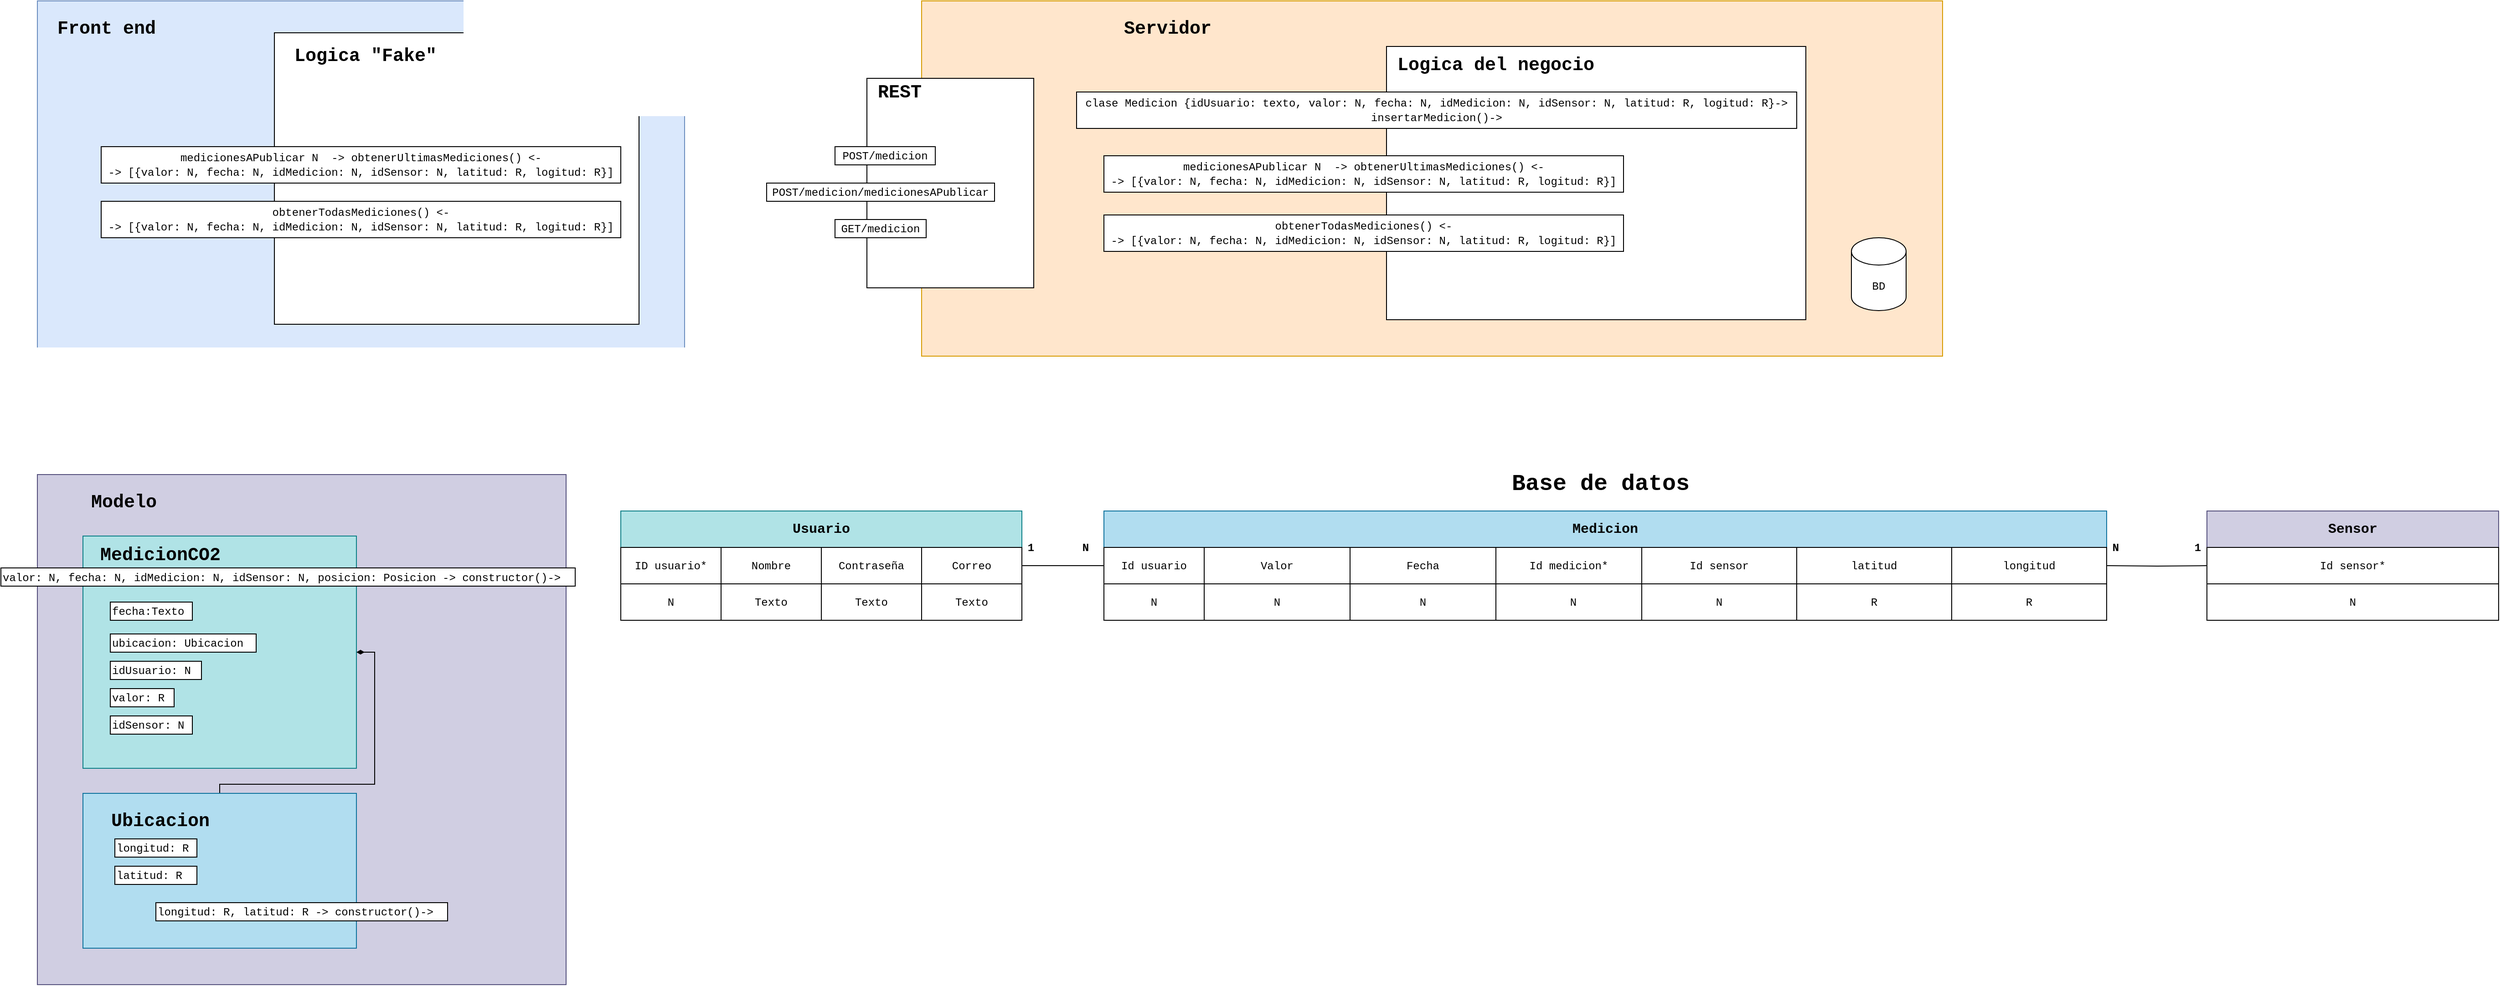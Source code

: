 <mxfile version="15.4.0" type="device"><diagram id="OW5cf0-zSIjtsw88T6Mg" name="Página-1"><mxGraphModel dx="3716" dy="1174" grid="1" gridSize="10" guides="1" tooltips="1" connect="1" arrows="1" fold="1" page="1" pageScale="1" pageWidth="827" pageHeight="1169" math="0" shadow="0"><root><mxCell id="0"/><mxCell id="1" parent="0"/><mxCell id="uVt2Xz3lkz9LZpiOyM_X-1" value="" style="rounded=0;whiteSpace=wrap;html=1;fillColor=#ffe6cc;strokeColor=#d79b00;" parent="1" vertex="1"><mxGeometry x="-630" y="80" width="1120" height="390" as="geometry"/></mxCell><mxCell id="uVt2Xz3lkz9LZpiOyM_X-2" value="" style="rounded=0;whiteSpace=wrap;html=1;autosize=1;" parent="1" vertex="1"><mxGeometry x="-120" y="130" width="460" height="300" as="geometry"/></mxCell><mxCell id="uVt2Xz3lkz9LZpiOyM_X-4" value="&lt;font face=&quot;Courier New&quot; style=&quot;font-size: 20px&quot;&gt;&lt;b&gt;Servidor&lt;/b&gt;&lt;/font&gt;" style="text;html=1;strokeColor=none;fillColor=none;align=left;verticalAlign=middle;whiteSpace=wrap;rounded=0;" parent="1" vertex="1"><mxGeometry x="-410" y="100" width="100" height="20" as="geometry"/></mxCell><mxCell id="uVt2Xz3lkz9LZpiOyM_X-5" value="&lt;font face=&quot;Courier New&quot;&gt;BD&lt;/font&gt;" style="shape=cylinder3;whiteSpace=wrap;html=1;boundedLbl=1;backgroundOutline=1;size=15;" parent="1" vertex="1"><mxGeometry x="390" y="340" width="60" height="80" as="geometry"/></mxCell><mxCell id="uVt2Xz3lkz9LZpiOyM_X-12" value="" style="rounded=0;whiteSpace=wrap;html=1;" parent="1" vertex="1"><mxGeometry x="-850" y="640" width="330" height="120" as="geometry"/></mxCell><mxCell id="uVt2Xz3lkz9LZpiOyM_X-13" value="&lt;font face=&quot;Courier New&quot; style=&quot;font-size: 15px&quot;&gt;&lt;b&gt;Usuario&lt;/b&gt;&lt;/font&gt;" style="rounded=0;whiteSpace=wrap;html=1;fillColor=#b0e3e6;strokeColor=#0e8088;" parent="1" vertex="1"><mxGeometry x="-960" y="640" width="440" height="40" as="geometry"/></mxCell><mxCell id="uVt2Xz3lkz9LZpiOyM_X-14" value="&lt;font face=&quot;Courier New&quot;&gt;Correo&lt;/font&gt;" style="rounded=0;whiteSpace=wrap;html=1;" parent="1" vertex="1"><mxGeometry x="-630" y="680" width="110" height="40" as="geometry"/></mxCell><mxCell id="uVt2Xz3lkz9LZpiOyM_X-15" value="&lt;font face=&quot;Courier New&quot;&gt;Contraseña&lt;/font&gt;" style="rounded=0;whiteSpace=wrap;html=1;" parent="1" vertex="1"><mxGeometry x="-740" y="680" width="110" height="40" as="geometry"/></mxCell><mxCell id="uVt2Xz3lkz9LZpiOyM_X-16" value="&lt;font face=&quot;Courier New&quot;&gt;Nombre&lt;/font&gt;" style="rounded=0;whiteSpace=wrap;html=1;" parent="1" vertex="1"><mxGeometry x="-850" y="680" width="110" height="40" as="geometry"/></mxCell><mxCell id="uVt2Xz3lkz9LZpiOyM_X-17" value="" style="rounded=0;whiteSpace=wrap;html=1;" parent="1" vertex="1"><mxGeometry x="780" y="640" width="320" height="120" as="geometry"/></mxCell><mxCell id="uVt2Xz3lkz9LZpiOyM_X-18" value="&lt;font face=&quot;Courier New&quot; style=&quot;font-size: 15px&quot;&gt;&lt;b&gt;Sensor&lt;/b&gt;&lt;/font&gt;" style="rounded=0;whiteSpace=wrap;html=1;fillColor=#d0cee2;strokeColor=#56517e;" parent="1" vertex="1"><mxGeometry x="780" y="640" width="320" height="40" as="geometry"/></mxCell><mxCell id="uVt2Xz3lkz9LZpiOyM_X-23" value="&lt;font style=&quot;font-size: 15px&quot; face=&quot;Courier New&quot;&gt;&lt;b&gt;Medicion&lt;/b&gt;&lt;/font&gt;" style="rounded=0;whiteSpace=wrap;html=1;fillColor=#b1ddf0;strokeColor=#10739e;" parent="1" vertex="1"><mxGeometry x="-430" y="640" width="1100" height="40" as="geometry"/></mxCell><mxCell id="uVt2Xz3lkz9LZpiOyM_X-24" value="&lt;font face=&quot;Courier New&quot;&gt;Valor&lt;/font&gt;" style="rounded=0;whiteSpace=wrap;html=1;" parent="1" vertex="1"><mxGeometry x="-320" y="680" width="160" height="40" as="geometry"/></mxCell><mxCell id="uVt2Xz3lkz9LZpiOyM_X-25" value="&lt;span style=&quot;font-family: &amp;#34;courier new&amp;#34;&quot;&gt;Id sensor&lt;/span&gt;" style="rounded=0;whiteSpace=wrap;html=1;" parent="1" vertex="1"><mxGeometry x="160" y="680" width="170" height="40" as="geometry"/></mxCell><mxCell id="uVt2Xz3lkz9LZpiOyM_X-28" value="&lt;font face=&quot;Courier New&quot;&gt;Id sensor&lt;/font&gt;&lt;span style=&quot;font-family: &amp;#34;courier new&amp;#34;&quot;&gt;*&lt;/span&gt;" style="rounded=0;whiteSpace=wrap;html=1;" parent="1" vertex="1"><mxGeometry x="780" y="680" width="320" height="40" as="geometry"/></mxCell><mxCell id="uVt2Xz3lkz9LZpiOyM_X-29" value="&lt;font face=&quot;Courier New&quot;&gt;Texto&lt;/font&gt;" style="rounded=0;whiteSpace=wrap;html=1;" parent="1" vertex="1"><mxGeometry x="-850" y="720" width="110" height="40" as="geometry"/></mxCell><mxCell id="uVt2Xz3lkz9LZpiOyM_X-30" value="&lt;font face=&quot;Courier New&quot;&gt;Texto&lt;/font&gt;" style="rounded=0;whiteSpace=wrap;html=1;" parent="1" vertex="1"><mxGeometry x="-740" y="720" width="110" height="40" as="geometry"/></mxCell><mxCell id="uVt2Xz3lkz9LZpiOyM_X-31" value="&lt;font face=&quot;Courier New&quot;&gt;Texto&lt;/font&gt;" style="rounded=0;whiteSpace=wrap;html=1;" parent="1" vertex="1"><mxGeometry x="-630" y="720" width="110" height="40" as="geometry"/></mxCell><mxCell id="uVt2Xz3lkz9LZpiOyM_X-33" value="&lt;font face=&quot;Courier New&quot;&gt;N&lt;/font&gt;" style="rounded=0;whiteSpace=wrap;html=1;" parent="1" vertex="1"><mxGeometry x="780" y="720" width="320" height="40" as="geometry"/></mxCell><mxCell id="uVt2Xz3lkz9LZpiOyM_X-34" value="&lt;font face=&quot;Courier New&quot;&gt;N&lt;/font&gt;" style="rounded=0;whiteSpace=wrap;html=1;" parent="1" vertex="1"><mxGeometry x="-320" y="720" width="160" height="40" as="geometry"/></mxCell><mxCell id="uVt2Xz3lkz9LZpiOyM_X-35" value="&lt;font face=&quot;Courier New&quot;&gt;N&lt;/font&gt;" style="rounded=0;whiteSpace=wrap;html=1;" parent="1" vertex="1"><mxGeometry y="720" width="170" height="40" as="geometry"/></mxCell><mxCell id="uVt2Xz3lkz9LZpiOyM_X-39" value="&lt;font face=&quot;Courier New&quot;&gt;Fecha&lt;/font&gt;" style="rounded=0;whiteSpace=wrap;html=1;" parent="1" vertex="1"><mxGeometry x="-160" y="680" width="160" height="40" as="geometry"/></mxCell><mxCell id="uVt2Xz3lkz9LZpiOyM_X-40" value="&lt;font face=&quot;Courier New&quot;&gt;N&lt;/font&gt;" style="rounded=0;whiteSpace=wrap;html=1;" parent="1" vertex="1"><mxGeometry x="-160" y="720" width="160" height="40" as="geometry"/></mxCell><mxCell id="B37-67LGROSKKmoNiBBY-6" style="edgeStyle=orthogonalEdgeStyle;rounded=0;orthogonalLoop=1;jettySize=auto;html=1;exitX=0;exitY=0.5;exitDx=0;exitDy=0;entryX=1;entryY=0.5;entryDx=0;entryDy=0;endArrow=none;endFill=0;" parent="1" source="uVt2Xz3lkz9LZpiOyM_X-42" target="uVt2Xz3lkz9LZpiOyM_X-14" edge="1"><mxGeometry relative="1" as="geometry"/></mxCell><mxCell id="uVt2Xz3lkz9LZpiOyM_X-42" value="&lt;span style=&quot;font-family: &amp;#34;courier new&amp;#34;&quot;&gt;Id usuario&lt;/span&gt;" style="rounded=0;whiteSpace=wrap;html=1;" parent="1" vertex="1"><mxGeometry x="-430" y="680" width="110" height="40" as="geometry"/></mxCell><mxCell id="uVt2Xz3lkz9LZpiOyM_X-43" value="&lt;font face=&quot;Courier New&quot;&gt;N&lt;/font&gt;" style="rounded=0;whiteSpace=wrap;html=1;" parent="1" vertex="1"><mxGeometry x="-430" y="720" width="110" height="40" as="geometry"/></mxCell><mxCell id="uVt2Xz3lkz9LZpiOyM_X-51" value="&lt;font face=&quot;Courier New&quot;&gt;&lt;b&gt;1&lt;/b&gt;&lt;/font&gt;" style="text;html=1;strokeColor=none;fillColor=none;align=center;verticalAlign=middle;whiteSpace=wrap;rounded=0;" parent="1" vertex="1"><mxGeometry x="-520" y="670" width="20" height="20" as="geometry"/></mxCell><mxCell id="uVt2Xz3lkz9LZpiOyM_X-52" value="&lt;font face=&quot;Courier New&quot;&gt;&lt;b&gt;N&lt;/b&gt;&lt;/font&gt;" style="text;html=1;strokeColor=none;fillColor=none;align=center;verticalAlign=middle;whiteSpace=wrap;rounded=0;" parent="1" vertex="1"><mxGeometry x="-460" y="670" width="20" height="20" as="geometry"/></mxCell><mxCell id="uVt2Xz3lkz9LZpiOyM_X-54" value="&lt;font face=&quot;Courier New&quot;&gt;&lt;b&gt;1&lt;/b&gt;&lt;/font&gt;" style="text;html=1;strokeColor=none;fillColor=none;align=center;verticalAlign=middle;whiteSpace=wrap;rounded=0;" parent="1" vertex="1"><mxGeometry x="760" y="670" width="20" height="20" as="geometry"/></mxCell><mxCell id="uVt2Xz3lkz9LZpiOyM_X-55" value="&lt;font face=&quot;Courier New&quot;&gt;&lt;b&gt;N&lt;/b&gt;&lt;/font&gt;" style="text;html=1;strokeColor=none;fillColor=none;align=center;verticalAlign=middle;whiteSpace=wrap;rounded=0;" parent="1" vertex="1"><mxGeometry x="670" y="670" width="20" height="20" as="geometry"/></mxCell><mxCell id="uVt2Xz3lkz9LZpiOyM_X-56" value="&lt;font face=&quot;courier new&quot;&gt;Id medicion&lt;/font&gt;&lt;span style=&quot;font-family: &amp;#34;courier new&amp;#34;&quot;&gt;*&lt;/span&gt;&lt;font face=&quot;courier new&quot;&gt;&lt;br&gt;&lt;/font&gt;" style="rounded=0;whiteSpace=wrap;html=1;" parent="1" vertex="1"><mxGeometry y="680" width="160" height="40" as="geometry"/></mxCell><mxCell id="uVt2Xz3lkz9LZpiOyM_X-58" value="&lt;font face=&quot;Courier New&quot;&gt;N&lt;/font&gt;" style="rounded=0;whiteSpace=wrap;html=1;" parent="1" vertex="1"><mxGeometry x="160" y="720" width="170" height="40" as="geometry"/></mxCell><mxCell id="uVt2Xz3lkz9LZpiOyM_X-60" value="&lt;font face=&quot;Courier New&quot;&gt;&lt;span style=&quot;font-size: 25px&quot;&gt;&lt;b&gt;Base de datos&lt;/b&gt;&lt;/span&gt;&lt;/font&gt;" style="text;html=1;strokeColor=none;fillColor=none;align=center;verticalAlign=middle;whiteSpace=wrap;rounded=0;" parent="1" vertex="1"><mxGeometry y="600" width="230" height="20" as="geometry"/></mxCell><mxCell id="uVt2Xz3lkz9LZpiOyM_X-61" value="&lt;font face=&quot;Courier New&quot;&gt;&lt;span style=&quot;font-size: 20px&quot;&gt;&lt;b&gt;Logica del negocio&lt;/b&gt;&lt;/span&gt;&lt;/font&gt;" style="text;html=1;strokeColor=none;fillColor=none;align=left;verticalAlign=middle;whiteSpace=wrap;rounded=0;" parent="1" vertex="1"><mxGeometry x="-110" y="140" width="240" height="20" as="geometry"/></mxCell><mxCell id="XIOtfp6YOzQTgzxLK5Xe-2" value="&lt;font face=&quot;Courier New&quot;&gt;clase Medicion {idUsuario: texto, valor: N, fecha: N, idMedicion: N, idSensor: N, latitud: R, logitud: R}-&amp;gt;&lt;br&gt;insertarMedicion()-&amp;gt;&lt;/font&gt;" style="rounded=0;whiteSpace=wrap;html=1;autosize=1;" parent="1" vertex="1"><mxGeometry x="-460" y="180" width="790" height="40" as="geometry"/></mxCell><mxCell id="XIOtfp6YOzQTgzxLK5Xe-4" value="&lt;span style=&quot;font-family: &amp;#34;courier new&amp;#34;&quot;&gt;medicionesAPublicar N&lt;/span&gt;&lt;font face=&quot;Courier New&quot;&gt;&amp;nbsp; -&amp;gt; obtenerUltimasMediciones() &amp;lt;-&lt;br&gt;-&amp;gt; [{valor: N, fecha: N, idMedicion: N, idSensor: N&lt;/font&gt;&lt;span style=&quot;font-family: &amp;#34;courier new&amp;#34;&quot;&gt;, latitud: R, logitud: R&lt;/span&gt;&lt;font face=&quot;Courier New&quot;&gt;}]&lt;/font&gt;&lt;span style=&quot;font-family: &amp;#34;courier new&amp;#34;&quot;&gt;&lt;br&gt;&lt;/span&gt;" style="rounded=0;whiteSpace=wrap;html=1;autosize=1;" parent="1" vertex="1"><mxGeometry x="-430" y="250" width="570" height="40" as="geometry"/></mxCell><mxCell id="XIOtfp6YOzQTgzxLK5Xe-6" value="" style="rounded=0;whiteSpace=wrap;html=1;" parent="1" vertex="1"><mxGeometry x="-690" y="165" width="183" height="230" as="geometry"/></mxCell><mxCell id="XIOtfp6YOzQTgzxLK5Xe-7" value="&lt;font face=&quot;Courier New&quot;&gt;&lt;span style=&quot;font-size: 20px&quot;&gt;&lt;b&gt;REST&lt;/b&gt;&lt;/span&gt;&lt;/font&gt;" style="text;html=1;strokeColor=none;fillColor=none;align=left;verticalAlign=middle;whiteSpace=wrap;rounded=0;" parent="1" vertex="1"><mxGeometry x="-680" y="170" width="100" height="20" as="geometry"/></mxCell><mxCell id="XIOtfp6YOzQTgzxLK5Xe-8" value="&lt;font face=&quot;Courier New&quot;&gt;POST/medicion&lt;/font&gt;" style="rounded=0;whiteSpace=wrap;html=1;autosize=1;" parent="1" vertex="1"><mxGeometry x="-725" y="240" width="110" height="20" as="geometry"/></mxCell><mxCell id="XIOtfp6YOzQTgzxLK5Xe-10" value="&lt;font face=&quot;Courier New&quot;&gt;POST/medicion/medicionesAPublicar&lt;/font&gt;" style="rounded=0;whiteSpace=wrap;html=1;autosize=1;" parent="1" vertex="1"><mxGeometry x="-800" y="280" width="250" height="20" as="geometry"/></mxCell><mxCell id="XIOtfp6YOzQTgzxLK5Xe-27" value="" style="rounded=0;whiteSpace=wrap;html=1;fillColor=#dae8fc;strokeColor=#6c8ebf;" parent="1" vertex="1"><mxGeometry x="-1600" y="80" width="710" height="400" as="geometry"/></mxCell><mxCell id="XIOtfp6YOzQTgzxLK5Xe-28" value="" style="rounded=0;whiteSpace=wrap;html=1;" parent="1" vertex="1"><mxGeometry x="-1340" y="115" width="400" height="320" as="geometry"/></mxCell><mxCell id="XIOtfp6YOzQTgzxLK5Xe-29" value="&lt;font face=&quot;Courier New&quot;&gt;&lt;span style=&quot;font-size: 20px&quot;&gt;&lt;b&gt;Logica &quot;Fake&quot;&lt;/b&gt;&lt;/span&gt;&lt;/font&gt;" style="text;html=1;strokeColor=none;fillColor=none;align=left;verticalAlign=middle;whiteSpace=wrap;rounded=0;" parent="1" vertex="1"><mxGeometry x="-1320" y="130" width="170" height="20" as="geometry"/></mxCell><mxCell id="XIOtfp6YOzQTgzxLK5Xe-31" value="&lt;font face=&quot;Courier New&quot;&gt;&lt;span style=&quot;font-size: 20px&quot;&gt;&lt;b&gt;Front end&lt;/b&gt;&lt;/span&gt;&lt;/font&gt;" style="text;html=1;strokeColor=none;fillColor=none;align=left;verticalAlign=middle;whiteSpace=wrap;rounded=0;" parent="1" vertex="1"><mxGeometry x="-1580" y="100" width="170" height="20" as="geometry"/></mxCell><mxCell id="B37-67LGROSKKmoNiBBY-1" value="&lt;font face=&quot;Courier New&quot;&gt;ID usuario*&lt;/font&gt;" style="rounded=0;whiteSpace=wrap;html=1;" parent="1" vertex="1"><mxGeometry x="-960" y="680" width="110" height="40" as="geometry"/></mxCell><mxCell id="B37-67LGROSKKmoNiBBY-2" value="&lt;font face=&quot;Courier New&quot;&gt;N&lt;/font&gt;" style="rounded=0;whiteSpace=wrap;html=1;" parent="1" vertex="1"><mxGeometry x="-960" y="720" width="110" height="40" as="geometry"/></mxCell><mxCell id="B37-67LGROSKKmoNiBBY-7" value="&lt;font face=&quot;Courier New&quot;&gt;latitud&lt;/font&gt;" style="rounded=0;whiteSpace=wrap;html=1;" parent="1" vertex="1"><mxGeometry x="330" y="680" width="170" height="40" as="geometry"/></mxCell><mxCell id="B37-67LGROSKKmoNiBBY-8" value="&lt;font face=&quot;Courier New&quot;&gt;R&lt;/font&gt;" style="rounded=0;whiteSpace=wrap;html=1;" parent="1" vertex="1"><mxGeometry x="330" y="720" width="170" height="40" as="geometry"/></mxCell><mxCell id="B37-67LGROSKKmoNiBBY-11" style="edgeStyle=orthogonalEdgeStyle;rounded=0;orthogonalLoop=1;jettySize=auto;html=1;exitX=1;exitY=0.5;exitDx=0;exitDy=0;entryX=0;entryY=0.5;entryDx=0;entryDy=0;endArrow=none;endFill=0;" parent="1" target="uVt2Xz3lkz9LZpiOyM_X-28" edge="1"><mxGeometry relative="1" as="geometry"><mxPoint x="670" y="700" as="sourcePoint"/></mxGeometry></mxCell><mxCell id="B37-67LGROSKKmoNiBBY-9" value="&lt;font face=&quot;Courier New&quot;&gt;longitud&lt;/font&gt;" style="rounded=0;whiteSpace=wrap;html=1;" parent="1" vertex="1"><mxGeometry x="500" y="680" width="170" height="40" as="geometry"/></mxCell><mxCell id="B37-67LGROSKKmoNiBBY-10" value="&lt;font face=&quot;Courier New&quot;&gt;R&lt;/font&gt;" style="rounded=0;whiteSpace=wrap;html=1;" parent="1" vertex="1"><mxGeometry x="500" y="720" width="170" height="40" as="geometry"/></mxCell><mxCell id="WvqkDbk0sibIvvrIBL3w-1" value="" style="rounded=0;whiteSpace=wrap;html=1;fillColor=#d0cee2;strokeColor=#56517e;" parent="1" vertex="1"><mxGeometry x="-1600" y="600" width="580" height="560" as="geometry"/></mxCell><mxCell id="WvqkDbk0sibIvvrIBL3w-2" value="&lt;font face=&quot;Courier New&quot;&gt;&lt;span style=&quot;font-size: 20px&quot;&gt;&lt;b&gt;Modelo&lt;/b&gt;&lt;/span&gt;&lt;/font&gt;" style="text;html=1;strokeColor=none;fillColor=none;align=center;verticalAlign=middle;whiteSpace=wrap;rounded=0;" parent="1" vertex="1"><mxGeometry x="-1580" y="620" width="150" height="20" as="geometry"/></mxCell><mxCell id="WvqkDbk0sibIvvrIBL3w-18" value="" style="rounded=0;whiteSpace=wrap;html=1;fillColor=#b0e3e6;strokeColor=#0e8088;" parent="1" vertex="1"><mxGeometry x="-1550" y="667.5" width="300" height="255" as="geometry"/></mxCell><mxCell id="WvqkDbk0sibIvvrIBL3w-19" value="&lt;font face=&quot;Courier New&quot;&gt;&lt;span style=&quot;font-size: 20px&quot;&gt;&lt;b&gt;MedicionCO2&lt;/b&gt;&lt;/span&gt;&lt;/font&gt;" style="text;html=1;strokeColor=none;fillColor=none;align=center;verticalAlign=middle;whiteSpace=wrap;rounded=0;" parent="1" vertex="1"><mxGeometry x="-1540" y="677.5" width="150" height="20" as="geometry"/></mxCell><mxCell id="WvqkDbk0sibIvvrIBL3w-20" value="&lt;font face=&quot;Courier New&quot;&gt;fecha:Texto&lt;/font&gt;" style="rounded=0;whiteSpace=wrap;html=1;autosize=1;align=left;" parent="1" vertex="1"><mxGeometry x="-1520" y="740" width="90" height="20" as="geometry"/></mxCell><mxCell id="WvqkDbk0sibIvvrIBL3w-21" value="&lt;font face=&quot;Courier New&quot;&gt;ubicacion: Ubicacion&lt;/font&gt;" style="rounded=0;whiteSpace=wrap;html=1;autosize=1;align=left;" parent="1" vertex="1"><mxGeometry x="-1520" y="775" width="160" height="20" as="geometry"/></mxCell><mxCell id="WvqkDbk0sibIvvrIBL3w-22" value="&lt;font face=&quot;Courier New&quot;&gt;idUsuario: N&lt;/font&gt;" style="rounded=0;whiteSpace=wrap;html=1;autosize=1;align=left;" parent="1" vertex="1"><mxGeometry x="-1520" y="805" width="100" height="20" as="geometry"/></mxCell><mxCell id="WvqkDbk0sibIvvrIBL3w-23" value="&lt;font face=&quot;Courier New&quot;&gt;valor: R&lt;/font&gt;" style="rounded=0;whiteSpace=wrap;html=1;autosize=1;align=left;" parent="1" vertex="1"><mxGeometry x="-1520" y="835" width="70" height="20" as="geometry"/></mxCell><mxCell id="WvqkDbk0sibIvvrIBL3w-24" value="&lt;font face=&quot;Courier New&quot;&gt;idSensor: N&lt;/font&gt;" style="rounded=0;whiteSpace=wrap;html=1;autosize=1;align=left;" parent="1" vertex="1"><mxGeometry x="-1520" y="865" width="90" height="20" as="geometry"/></mxCell><mxCell id="WvqkDbk0sibIvvrIBL3w-25" value="&lt;font face=&quot;Courier New&quot;&gt;valor: N, fecha: N, idMedicion: N, idSensor: N, posicion: Posicion -&lt;/font&gt;&lt;span style=&quot;font-family: &amp;#34;courier new&amp;#34;&quot;&gt;&amp;gt; constructor()-&amp;gt;&lt;/span&gt;" style="rounded=0;whiteSpace=wrap;html=1;autosize=1;align=left;" parent="1" vertex="1"><mxGeometry x="-1640" y="702.5" width="630" height="20" as="geometry"/></mxCell><mxCell id="jrvy3Z6Hy-Kmrw1nfuyJ-1" style="edgeStyle=orthogonalEdgeStyle;rounded=0;orthogonalLoop=1;jettySize=auto;html=1;exitX=0.5;exitY=0;exitDx=0;exitDy=0;entryX=1;entryY=0.5;entryDx=0;entryDy=0;endArrow=diamondThin;endFill=1;" parent="1" source="WvqkDbk0sibIvvrIBL3w-26" target="WvqkDbk0sibIvvrIBL3w-18" edge="1"><mxGeometry relative="1" as="geometry"><Array as="points"><mxPoint x="-1400" y="940"/><mxPoint x="-1230" y="940"/><mxPoint x="-1230" y="795"/></Array></mxGeometry></mxCell><mxCell id="WvqkDbk0sibIvvrIBL3w-26" value="" style="rounded=0;whiteSpace=wrap;html=1;fillColor=#b1ddf0;strokeColor=#10739e;" parent="1" vertex="1"><mxGeometry x="-1550" y="950" width="300" height="170" as="geometry"/></mxCell><mxCell id="WvqkDbk0sibIvvrIBL3w-27" value="&lt;span style=&quot;font-family: &amp;#34;courier new&amp;#34; ; text-align: left&quot;&gt;&lt;font style=&quot;font-size: 20px&quot;&gt;&lt;b&gt;Ubicacion&lt;/b&gt;&lt;/font&gt;&lt;/span&gt;" style="text;html=1;strokeColor=none;fillColor=none;align=center;verticalAlign=middle;whiteSpace=wrap;rounded=0;" parent="1" vertex="1"><mxGeometry x="-1540" y="970" width="150" height="20" as="geometry"/></mxCell><mxCell id="WvqkDbk0sibIvvrIBL3w-28" value="&lt;font face=&quot;Courier New&quot;&gt;longitud: R&lt;/font&gt;" style="rounded=0;whiteSpace=wrap;html=1;autosize=1;align=left;" parent="1" vertex="1"><mxGeometry x="-1515" y="1000" width="90" height="20" as="geometry"/></mxCell><mxCell id="WvqkDbk0sibIvvrIBL3w-29" value="&lt;font face=&quot;Courier New&quot;&gt;latitud: R&lt;/font&gt;" style="rounded=0;whiteSpace=wrap;html=1;autosize=1;align=left;" parent="1" vertex="1"><mxGeometry x="-1515" y="1030" width="90" height="20" as="geometry"/></mxCell><mxCell id="WvqkDbk0sibIvvrIBL3w-30" value="&lt;span style=&quot;font-family: &amp;#34;courier new&amp;#34;&quot;&gt;longitud: R,&amp;nbsp;&lt;/span&gt;&lt;font face=&quot;Courier New&quot;&gt;latitud: R -&amp;gt; constructor()-&amp;gt;&lt;/font&gt;" style="rounded=0;whiteSpace=wrap;html=1;autosize=1;align=left;" parent="1" vertex="1"><mxGeometry x="-1470" y="1070" width="320" height="20" as="geometry"/></mxCell><mxCell id="SL3G4Wk6IqodikmaFNI4-1" value="&lt;font face=&quot;Courier New&quot;&gt;obtenerTodasMediciones() &amp;lt;-&lt;br&gt;-&amp;gt; [{valor: N, fecha: N, idMedicion: N, idSensor: N&lt;/font&gt;&lt;span style=&quot;font-family: &amp;#34;courier new&amp;#34;&quot;&gt;, latitud: R, logitud: R&lt;/span&gt;&lt;font face=&quot;Courier New&quot;&gt;}]&lt;/font&gt;&lt;span style=&quot;font-family: &amp;#34;courier new&amp;#34;&quot;&gt;&lt;br&gt;&lt;/span&gt;" style="rounded=0;whiteSpace=wrap;html=1;autosize=1;" parent="1" vertex="1"><mxGeometry x="-430" y="315" width="570" height="40" as="geometry"/></mxCell><mxCell id="SL3G4Wk6IqodikmaFNI4-2" value="&lt;font face=&quot;Courier New&quot;&gt;GET/medicion&lt;/font&gt;" style="rounded=0;whiteSpace=wrap;html=1;autosize=1;" parent="1" vertex="1"><mxGeometry x="-725" y="320" width="100" height="20" as="geometry"/></mxCell><mxCell id="SL3G4Wk6IqodikmaFNI4-4" value="&lt;span style=&quot;font-family: &amp;#34;courier new&amp;#34;&quot;&gt;medicionesAPublicar N&lt;/span&gt;&lt;font face=&quot;Courier New&quot;&gt;&amp;nbsp; -&amp;gt; obtenerUltimasMediciones() &amp;lt;-&lt;br&gt;-&amp;gt; [{valor: N, fecha: N, idMedicion: N, idSensor: N&lt;/font&gt;&lt;span style=&quot;font-family: &amp;#34;courier new&amp;#34;&quot;&gt;, latitud: R, logitud: R&lt;/span&gt;&lt;font face=&quot;Courier New&quot;&gt;}]&lt;/font&gt;&lt;span style=&quot;font-family: &amp;#34;courier new&amp;#34;&quot;&gt;&lt;br&gt;&lt;/span&gt;" style="rounded=0;whiteSpace=wrap;html=1;autosize=1;" parent="1" vertex="1"><mxGeometry x="-1530" y="240" width="570" height="40" as="geometry"/></mxCell><mxCell id="SL3G4Wk6IqodikmaFNI4-5" value="&lt;font face=&quot;Courier New&quot;&gt;obtenerTodasMediciones() &amp;lt;-&lt;br&gt;-&amp;gt; [{valor: N, fecha: N, idMedicion: N, idSensor: N&lt;/font&gt;&lt;span style=&quot;font-family: &amp;#34;courier new&amp;#34;&quot;&gt;, latitud: R, logitud: R&lt;/span&gt;&lt;font face=&quot;Courier New&quot;&gt;}]&lt;/font&gt;&lt;span style=&quot;font-family: &amp;#34;courier new&amp;#34;&quot;&gt;&lt;br&gt;&lt;/span&gt;" style="rounded=0;whiteSpace=wrap;html=1;autosize=1;" parent="1" vertex="1"><mxGeometry x="-1530" y="300" width="570" height="40" as="geometry"/></mxCell></root></mxGraphModel></diagram></mxfile>
